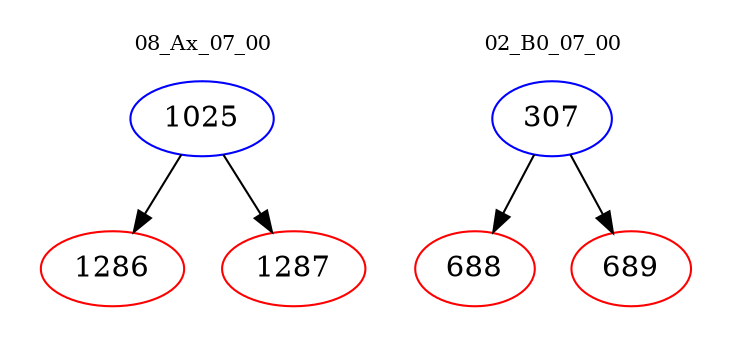 digraph{
subgraph cluster_0 {
color = white
label = "08_Ax_07_00";
fontsize=10;
T0_1025 [label="1025", color="blue"]
T0_1025 -> T0_1286 [color="black"]
T0_1286 [label="1286", color="red"]
T0_1025 -> T0_1287 [color="black"]
T0_1287 [label="1287", color="red"]
}
subgraph cluster_1 {
color = white
label = "02_B0_07_00";
fontsize=10;
T1_307 [label="307", color="blue"]
T1_307 -> T1_688 [color="black"]
T1_688 [label="688", color="red"]
T1_307 -> T1_689 [color="black"]
T1_689 [label="689", color="red"]
}
}
